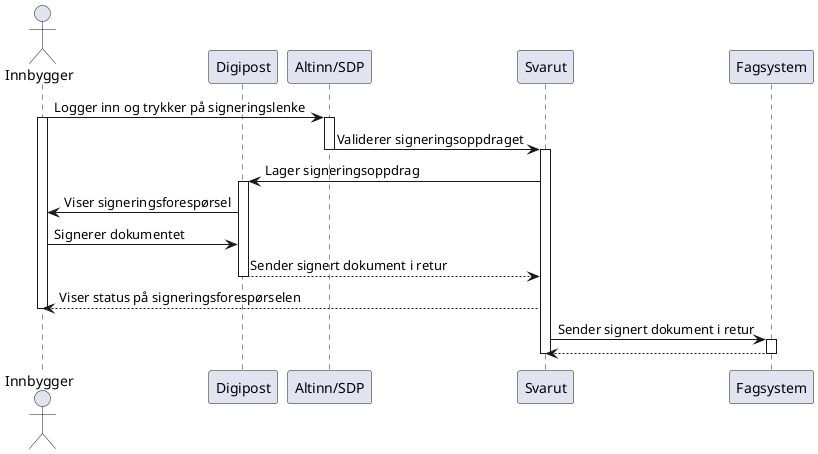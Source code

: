 @startuml
actor Innbygger
participant Digipost
participant SDP as "Altinn/SDP"
participant Svarut
participant Fagsystem
Innbygger -> SDP : Logger inn og trykker på signeringslenke
Activate Innbygger
Activate SDP
SDP -> Svarut : Validerer signeringsoppdraget
Deactivate SDP
Activate Svarut
Svarut -> Digipost : Lager signeringsoppdrag
Activate Digipost
Digipost -> Innbygger: Viser signeringsforespørsel
Innbygger -> Digipost : Signerer dokumentet
Digipost --> Svarut : Sender signert dokument i retur
Deactivate Digipost
Svarut --> Innbygger : Viser status på signeringsforespørselen
Deactivate Innbygger
Svarut -> Fagsystem : Sender signert dokument i retur
Activate Fagsystem
Fagsystem --> Svarut:
Deactivate Fagsystem
Deactivate Svarut
@enduml

